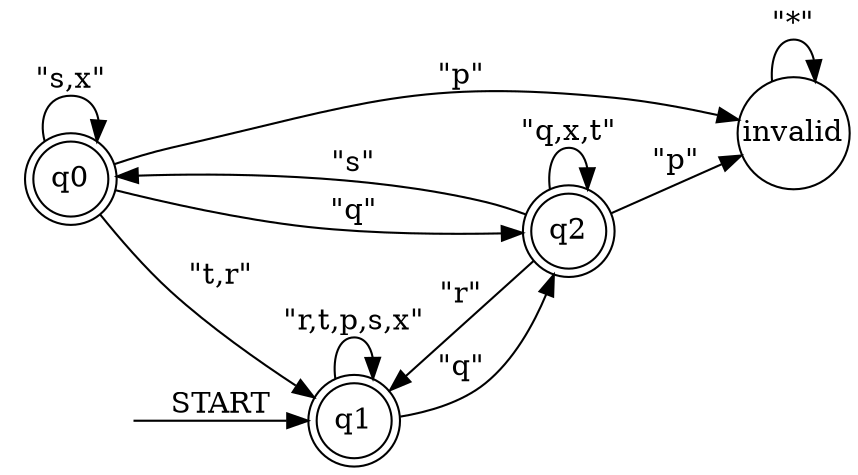 # ----------------------------------- 
#Title:   G(!q || (!p W (r || (!p && s && X(!p U t)))))
#From:  patterns.projects.cs.ksu.edu/documentation/patterns/ltl.shtml 
# alphabet : [t, p, r, q, s, x]
# ----------------------------------- 
 
 
digraph G {
  rankdir=LR;
  q0 [shape=doublecircle, margin=0];
  q1 [shape=doublecircle, margin=0];
  q2 [shape=doublecircle, margin=0];
  start0 [shape=none, style=invis];
  start0 -> q1 [label="START"];
  q2 -> q2  [label="\"q,x,t\""];
  q1 -> q1  [label="\"r,t,p,s,x\""];
  q1 -> q2  [label="\"q\""];
  q0 -> q0  [label="\"s,x\""];
  q2 -> q0  [label="\"s\""];
  q0 -> q1  [label="\"t,r\""];
  q0 -> q2  [label="\"q\""];
  q2 -> q1  [label="\"r\""];
  invalid -> invalid  [label="\"*\""];
  q0 -> invalid  [label="\"p\""];
  q2 -> invalid  [label="\"p\""];
  invalid [shape=circle, margin=0];
}
